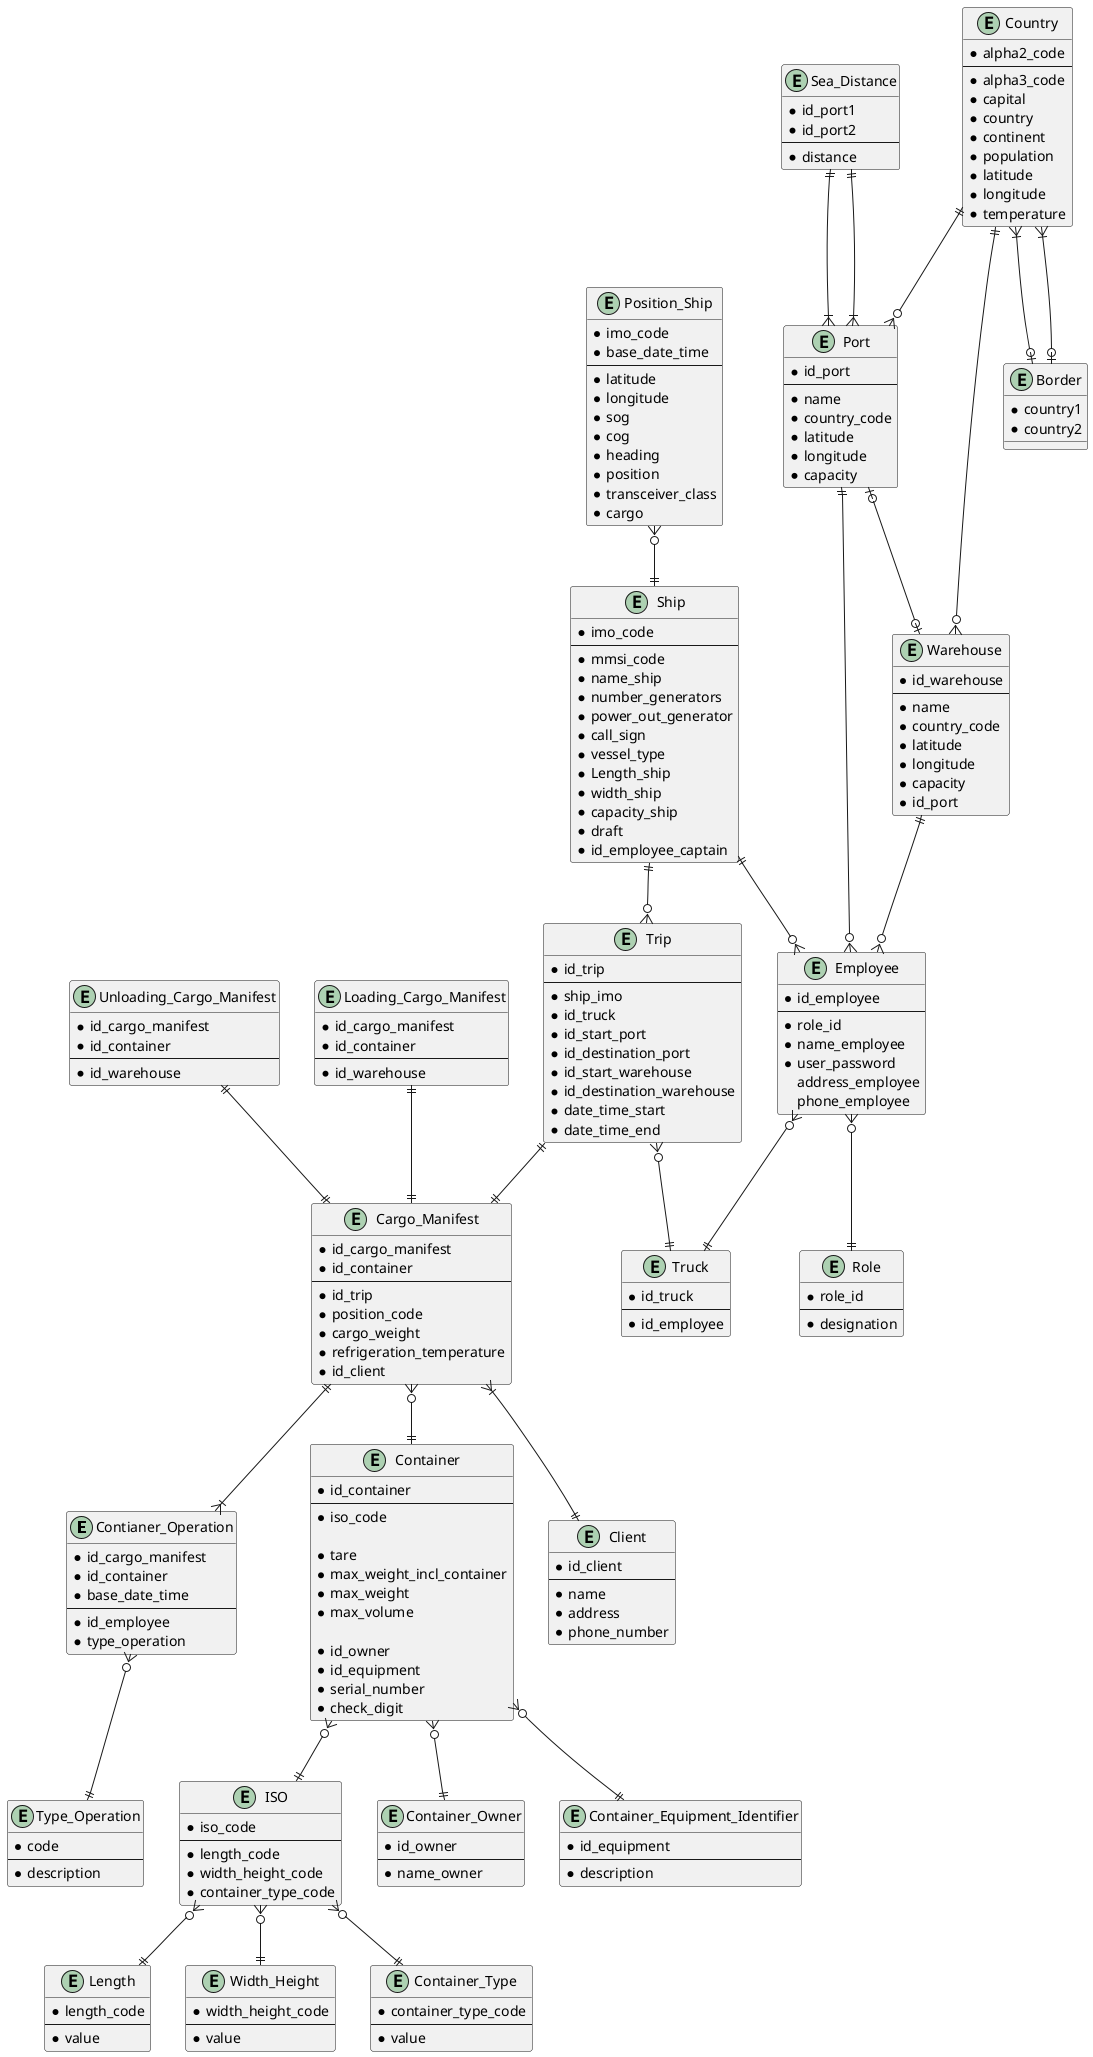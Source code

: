 @startuml

entity Contianer_Operation {
* id_cargo_manifest
* id_container
* base_date_time
--
* id_employee
* type_operation
}

entity Type_Operation {
* code
--
* description
}

entity Trip {
* id_trip
--
* ship_imo
* id_truck
* id_start_port
* id_destination_port
* id_start_warehouse
* id_destination_warehouse
* date_time_start
* date_time_end
}

entity Container {
* id_container
--
* iso_code

* tare
* max_weight_incl_container
* max_weight
* max_volume

* id_owner
* id_equipment
* serial_number
* check_digit
}

entity ISO {
* iso_code
--
* length_code
* width_height_code
* container_type_code
}

entity Length {
* length_code
--
* value
}

entity Width_Height {
* width_height_code
--
* value
}

entity Container_Type {
* container_type_code
--
* value
}

entity Cargo_Manifest {
* id_cargo_manifest
* id_container
--
* id_trip
* position_code
* cargo_weight
* refrigeration_temperature
* id_client
}

entity Unloading_Cargo_Manifest {
* id_cargo_manifest
* id_container
--
* id_warehouse
}

entity Loading_Cargo_Manifest {
* id_cargo_manifest
* id_container
--
* id_warehouse
}

entity Truck {
* id_truck
--
* id_employee
}

entity Ship {
* imo_code
--
* mmsi_code
* name_ship
* number_generators
* power_out_generator
* call_sign
* vessel_type
* Length_ship
* width_ship
* capacity_ship
* draft
* id_employee_captain
}

entity Port {
* id_port
--
* name
* country_code
* latitude
* longitude
* capacity
}

entity Warehouse {
* id_warehouse
--
* name
* country_code
* latitude
* longitude
* capacity
* id_port
}

entity Employee{
* id_employee
--
* role_id
* name_employee
* user_password
 address_employee
 phone_employee
}

entity Position_Ship {
* imo_code
* base_date_time
--
* latitude
* longitude
* sog
* cog
* heading
* position
* transceiver_class
* cargo
}

entity Role {
* role_id
--
* designation
}

entity Client {
* id_client
--
* name
* address
* phone_number
}

entity Container_Owner {
* id_owner
--
* name_owner
}

entity Container_Equipment_Identifier {
* id_equipment
--
* description
}

entity Country {
* alpha2_code
--
* alpha3_code
* capital
* country
* continent
* population
* latitude
* longitude
* temperature
}

entity Border {
* country1
* country2
}

entity Sea_Distance {
* id_port1
* id_port2
--
* distance
}

ISO }o--|| Length
ISO }o--|| Width_Height
ISO }o--|| Container_Type

Container }o--|| Container_Owner
Container }o--|| Container_Equipment_Identifier
Container }o--|| ISO
Trip ||--|| Cargo_Manifest
Cargo_Manifest }o--|| Container
Cargo_Manifest }|--|| Client
Position_Ship }o--|| Ship

Employee }o--|| Truck
Trip }o--|| Truck
Ship ||--o{ Trip
Ship ||--o{ Employee
Warehouse ||--o{ Employee
Port ||--o{ Employee
Port |o--o| Warehouse
Employee }o--|| Role

Unloading_Cargo_Manifest ||--|| Cargo_Manifest
Loading_Cargo_Manifest ||--|| Cargo_Manifest

Country ||--o{ Port
Country ||--o{ Warehouse
Country }|--o| Border
Country }|--o| Border
Sea_Distance ||--|{ Port
Sea_Distance ||--|{ Port

Cargo_Manifest ||--|{ Contianer_Operation
Contianer_Operation }o--|| Type_Operation


@enduml
